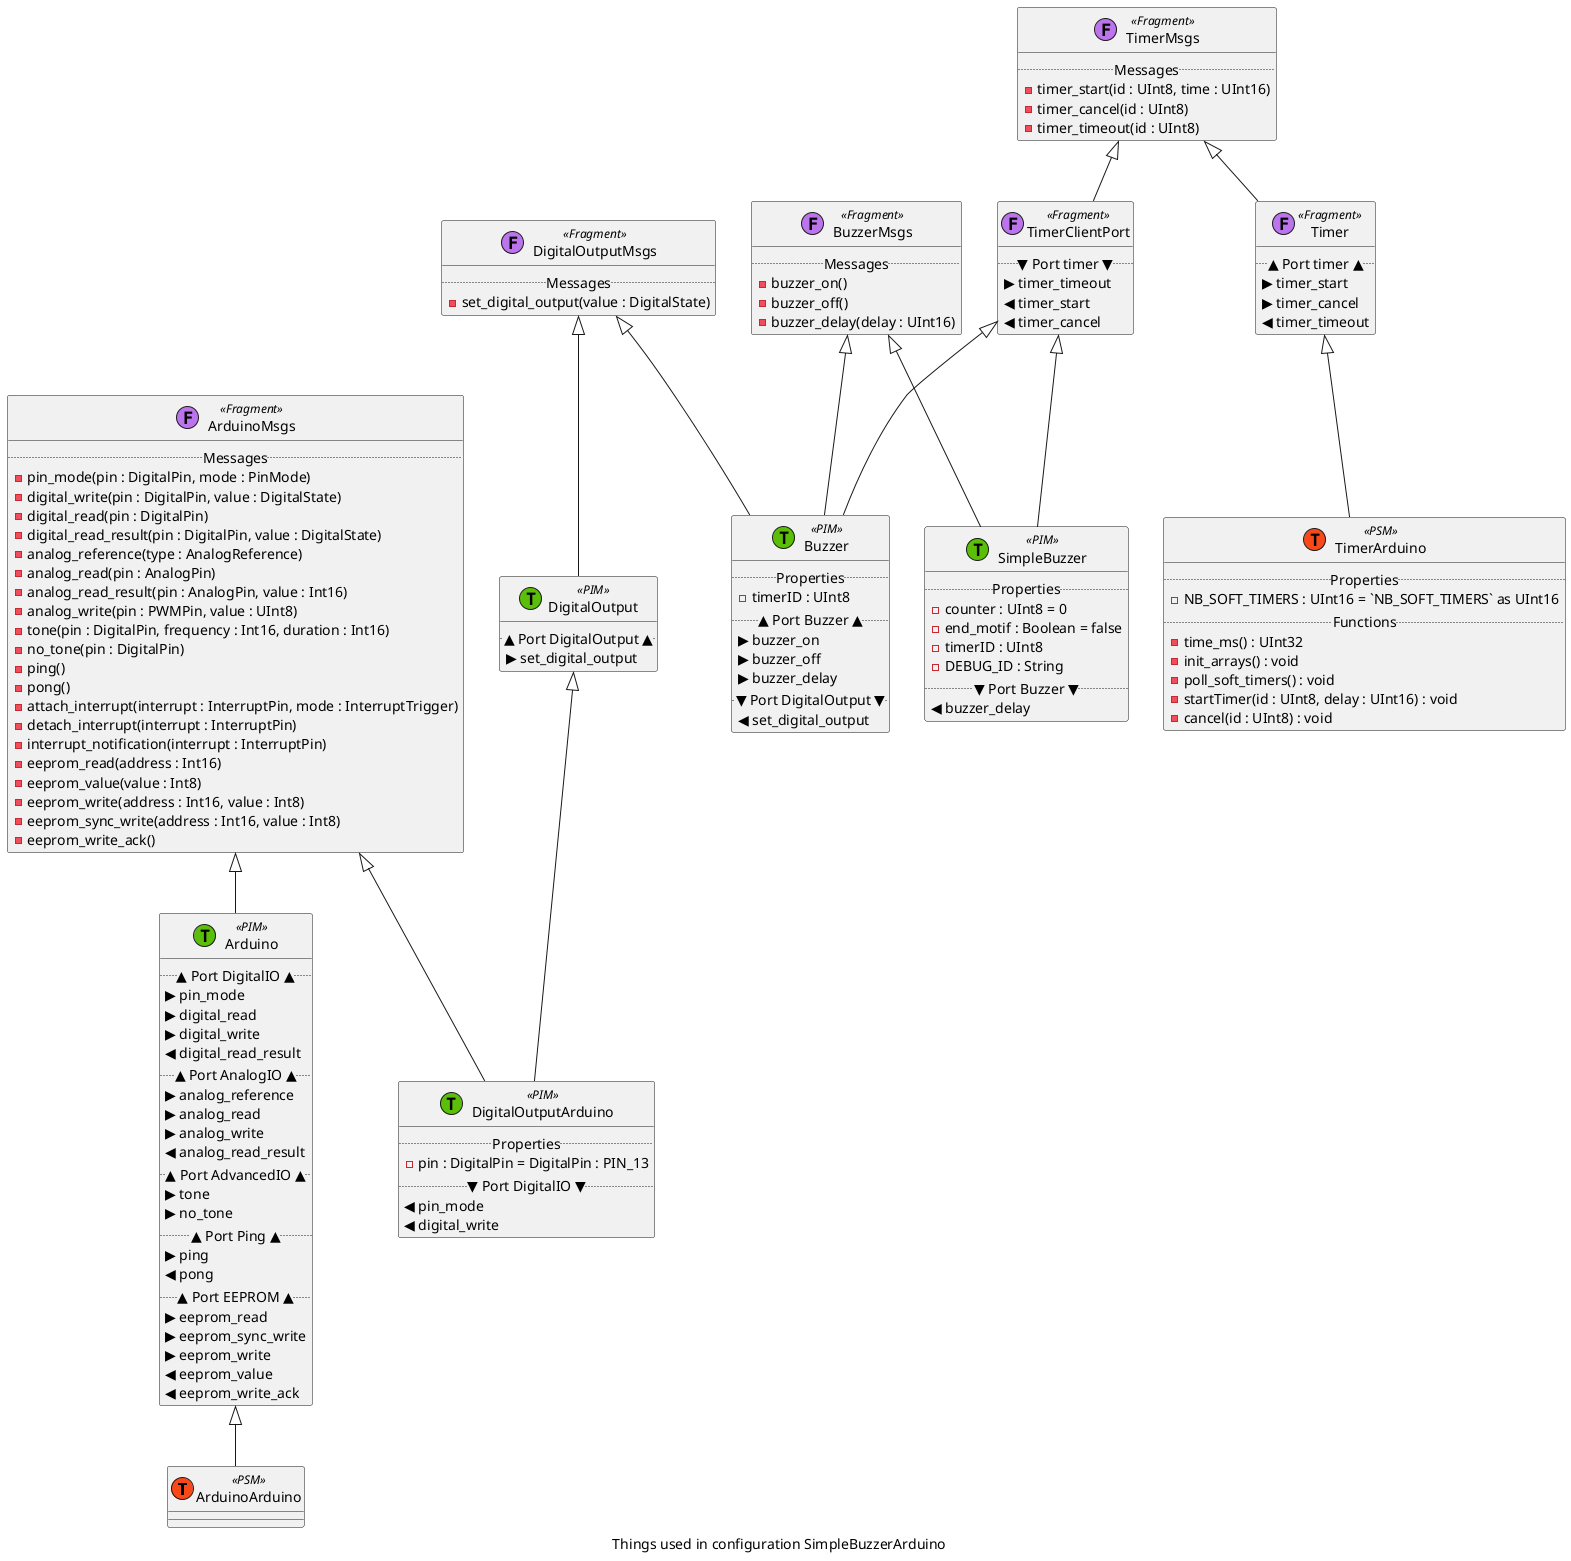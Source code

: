 @startuml
caption Things used in configuration SimpleBuzzerArduino
class ArduinoArduino <<(T,#F94918)PSM>> {
}
class Arduino <<(T,#5BBF09)PIM>> {
..▲ Port DigitalIO ▲..
▶ pin_mode
▶ digital_read
▶ digital_write
◀ digital_read_result
..▲ Port AnalogIO ▲..
▶ analog_reference
▶ analog_read
▶ analog_write
◀ analog_read_result
..▲ Port AdvancedIO ▲..
▶ tone
▶ no_tone
..▲ Port Ping ▲..
▶ ping
◀ pong
..▲ Port EEPROM ▲..
▶ eeprom_read
▶ eeprom_sync_write
▶ eeprom_write
◀ eeprom_value
◀ eeprom_write_ack
}
class ArduinoMsgs <<(F,#BC74ED)Fragment>> {
..Messages..
-pin_mode(pin : DigitalPin, mode : PinMode)
-digital_write(pin : DigitalPin, value : DigitalState)
-digital_read(pin : DigitalPin)
-digital_read_result(pin : DigitalPin, value : DigitalState)
-analog_reference(type : AnalogReference)
-analog_read(pin : AnalogPin)
-analog_read_result(pin : AnalogPin, value : Int16)
-analog_write(pin : PWMPin, value : UInt8)
-tone(pin : DigitalPin, frequency : Int16, duration : Int16)
-no_tone(pin : DigitalPin)
-ping()
-pong()
-attach_interrupt(interrupt : InterruptPin, mode : InterruptTrigger)
-detach_interrupt(interrupt : InterruptPin)
-interrupt_notification(interrupt : InterruptPin)
-eeprom_read(address : Int16)
-eeprom_value(value : Int8)
-eeprom_write(address : Int16, value : Int8)
-eeprom_sync_write(address : Int16, value : Int8)
-eeprom_write_ack()
}
class DigitalOutputArduino <<(T,#5BBF09)PIM>> {
..Properties..
-pin : DigitalPin = DigitalPin : PIN_13
..▼ Port DigitalIO ▼..
◀ pin_mode
◀ digital_write
}
class DigitalOutput <<(T,#5BBF09)PIM>> {
..▲ Port DigitalOutput ▲..
▶ set_digital_output
}
class DigitalOutputMsgs <<(F,#BC74ED)Fragment>> {
..Messages..
-set_digital_output(value : DigitalState)
}
class Buzzer <<(T,#5BBF09)PIM>> {
..Properties..
-timerID : UInt8
..▲ Port Buzzer ▲..
▶ buzzer_on
▶ buzzer_off
▶ buzzer_delay
..▼ Port DigitalOutput ▼..
◀ set_digital_output
}
class BuzzerMsgs <<(F,#BC74ED)Fragment>> {
..Messages..
-buzzer_on()
-buzzer_off()
-buzzer_delay(delay : UInt16)
}
class TimerClientPort <<(F,#BC74ED)Fragment>> {
..▼ Port timer ▼..
▶ timer_timeout
◀ timer_start
◀ timer_cancel
}
class TimerMsgs <<(F,#BC74ED)Fragment>> {
..Messages..
-timer_start(id : UInt8, time : UInt16)
-timer_cancel(id : UInt8)
-timer_timeout(id : UInt8)
}
class SimpleBuzzer <<(T,#5BBF09)PIM>> {
..Properties..
-counter : UInt8 = 0
-end_motif : Boolean = false
-timerID : UInt8
-DEBUG_ID : String
..▼ Port Buzzer ▼..
◀ buzzer_delay
}
class TimerArduino <<(T,#F94918)PSM>> {
..Properties..
-NB_SOFT_TIMERS : UInt16 = `NB_SOFT_TIMERS` as UInt16
..Functions..
-time_ms() : UInt32
-init_arrays() : void
-poll_soft_timers() : void
-startTimer(id : UInt8, delay : UInt16) : void
-cancel(id : UInt8) : void
}
class Timer <<(F,#BC74ED)Fragment>> {
..▲ Port timer ▲..
▶ timer_start
▶ timer_cancel
◀ timer_timeout
}
Arduino <|-- ArduinoArduino
ArduinoMsgs <|-- Arduino
DigitalOutput <|-- DigitalOutputArduino
DigitalOutputMsgs <|-- DigitalOutput
ArduinoMsgs <|-- DigitalOutputArduino
BuzzerMsgs <|-- Buzzer
DigitalOutputMsgs <|-- Buzzer
TimerClientPort <|-- Buzzer
TimerMsgs <|-- TimerClientPort
BuzzerMsgs <|-- SimpleBuzzer
TimerClientPort <|-- SimpleBuzzer
Timer <|-- TimerArduino
TimerMsgs <|-- Timer
@enduml
